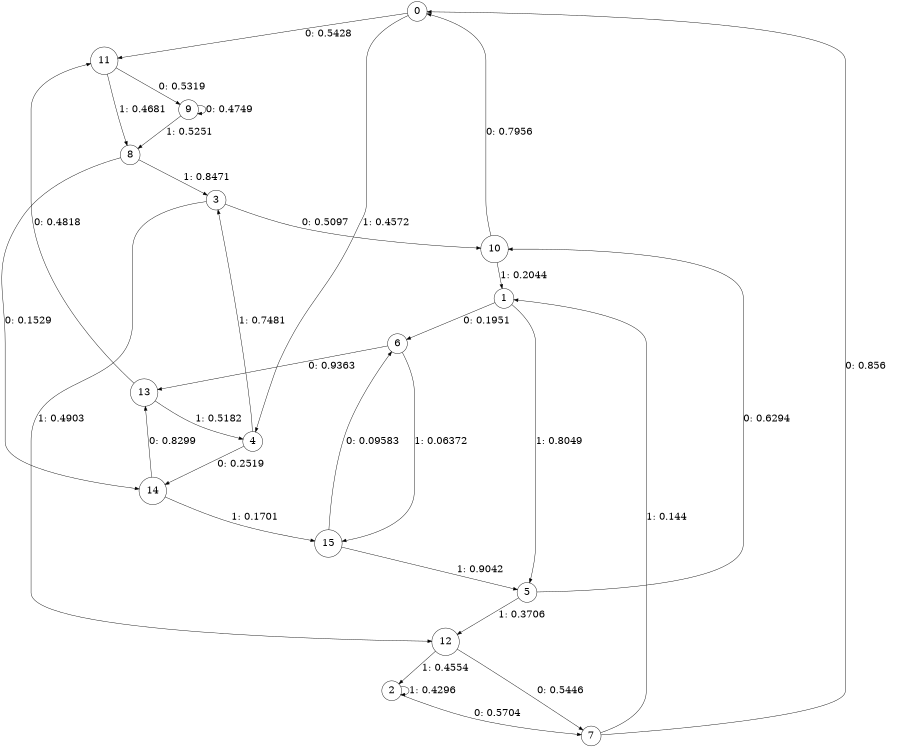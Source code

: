 digraph "ch11randomL4" {
size = "6,8.5";
ratio = "fill";
node [shape = circle];
node [fontsize = 24];
edge [fontsize = 24];
0 -> 11 [label = "0: 0.5428   "];
0 -> 4 [label = "1: 0.4572   "];
1 -> 6 [label = "0: 0.1951   "];
1 -> 5 [label = "1: 0.8049   "];
2 -> 7 [label = "0: 0.5704   "];
2 -> 2 [label = "1: 0.4296   "];
3 -> 10 [label = "0: 0.5097   "];
3 -> 12 [label = "1: 0.4903   "];
4 -> 14 [label = "0: 0.2519   "];
4 -> 3 [label = "1: 0.7481   "];
5 -> 10 [label = "0: 0.6294   "];
5 -> 12 [label = "1: 0.3706   "];
6 -> 13 [label = "0: 0.9363   "];
6 -> 15 [label = "1: 0.06372  "];
7 -> 0 [label = "0: 0.856    "];
7 -> 1 [label = "1: 0.144    "];
8 -> 14 [label = "0: 0.1529   "];
8 -> 3 [label = "1: 0.8471   "];
9 -> 9 [label = "0: 0.4749   "];
9 -> 8 [label = "1: 0.5251   "];
10 -> 0 [label = "0: 0.7956   "];
10 -> 1 [label = "1: 0.2044   "];
11 -> 9 [label = "0: 0.5319   "];
11 -> 8 [label = "1: 0.4681   "];
12 -> 7 [label = "0: 0.5446   "];
12 -> 2 [label = "1: 0.4554   "];
13 -> 11 [label = "0: 0.4818   "];
13 -> 4 [label = "1: 0.5182   "];
14 -> 13 [label = "0: 0.8299   "];
14 -> 15 [label = "1: 0.1701   "];
15 -> 6 [label = "0: 0.09583  "];
15 -> 5 [label = "1: 0.9042   "];
}